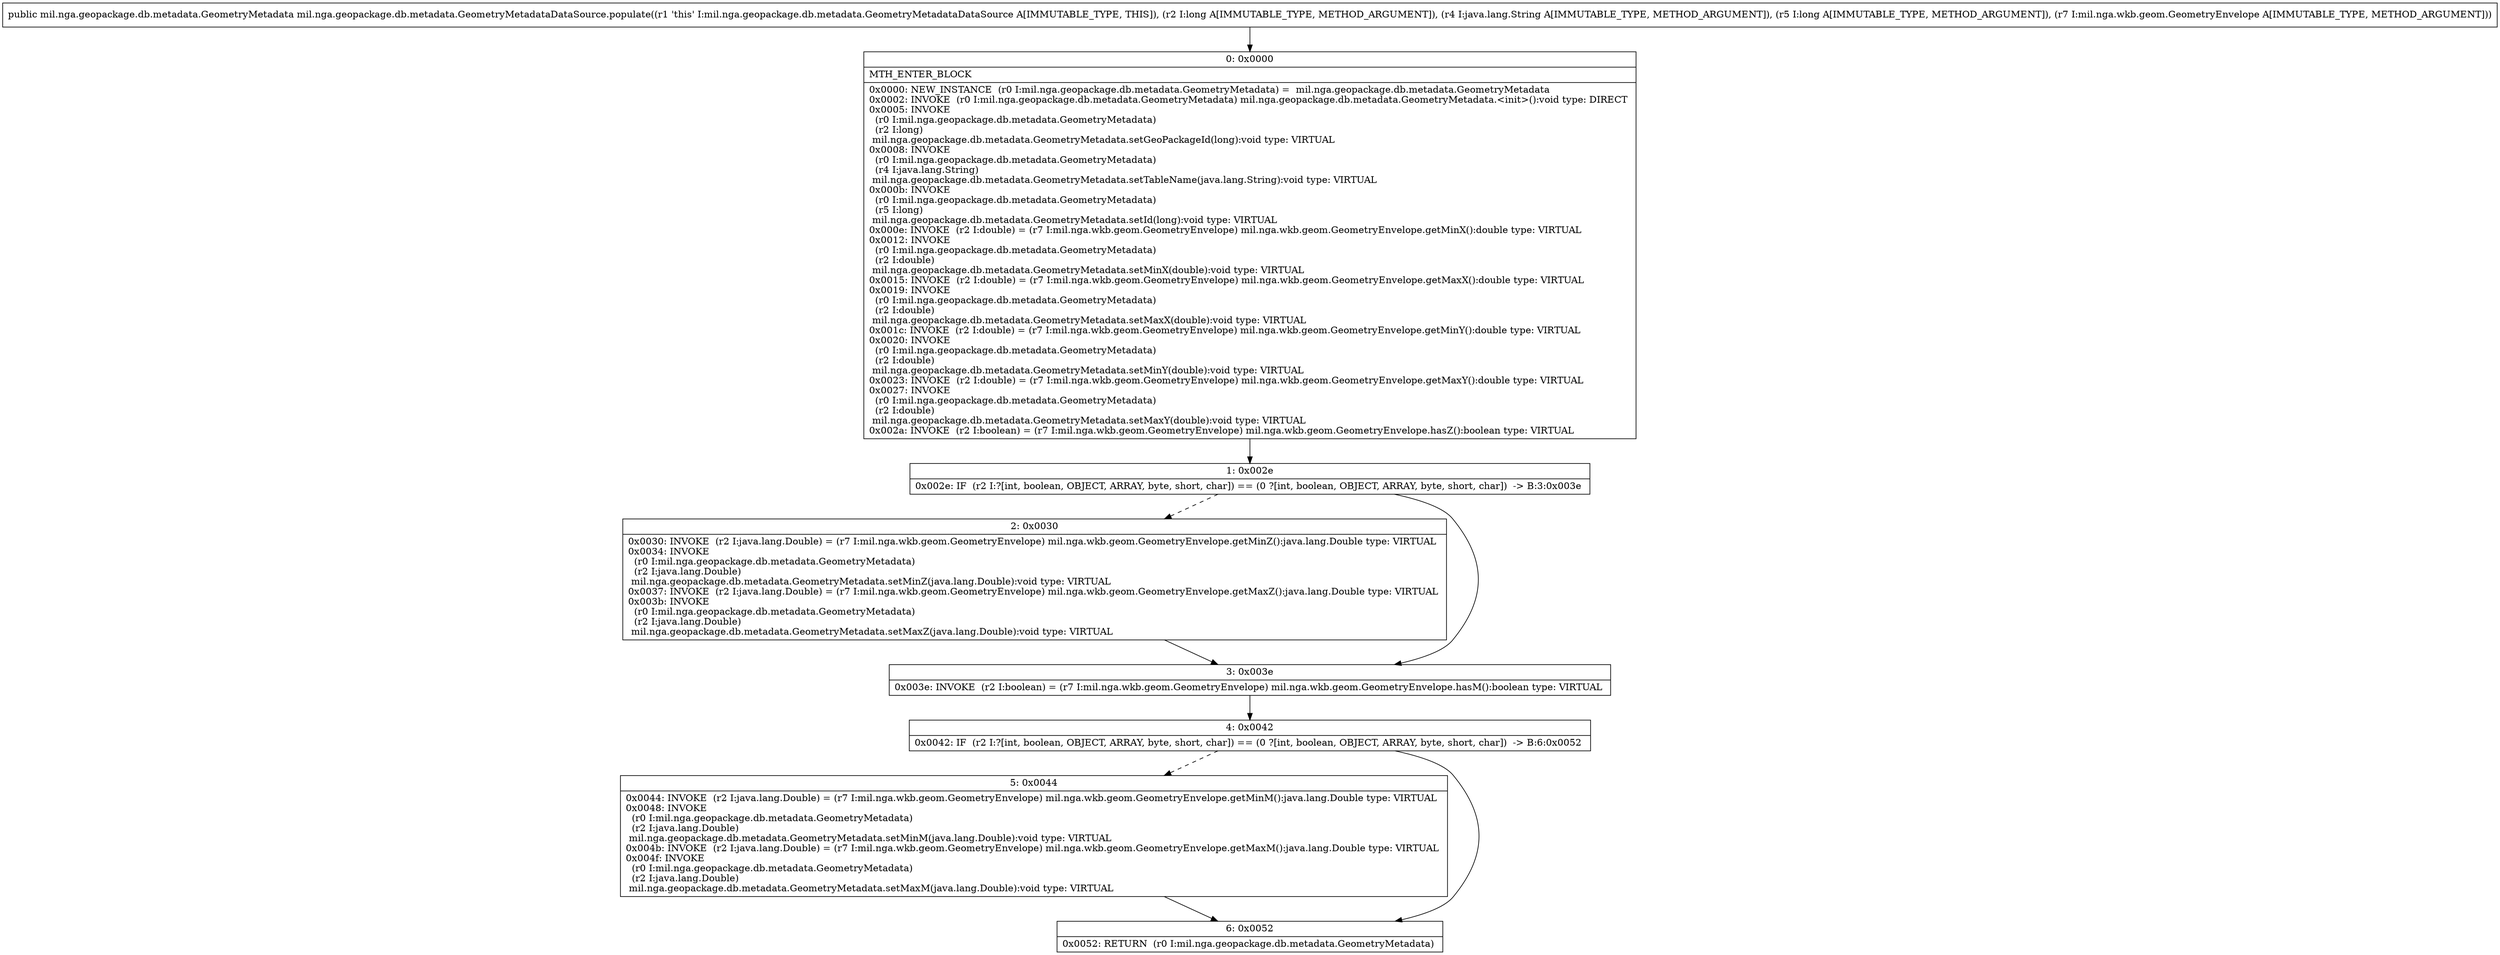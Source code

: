 digraph "CFG formil.nga.geopackage.db.metadata.GeometryMetadataDataSource.populate(JLjava\/lang\/String;JLmil\/nga\/wkb\/geom\/GeometryEnvelope;)Lmil\/nga\/geopackage\/db\/metadata\/GeometryMetadata;" {
Node_0 [shape=record,label="{0\:\ 0x0000|MTH_ENTER_BLOCK\l|0x0000: NEW_INSTANCE  (r0 I:mil.nga.geopackage.db.metadata.GeometryMetadata) =  mil.nga.geopackage.db.metadata.GeometryMetadata \l0x0002: INVOKE  (r0 I:mil.nga.geopackage.db.metadata.GeometryMetadata) mil.nga.geopackage.db.metadata.GeometryMetadata.\<init\>():void type: DIRECT \l0x0005: INVOKE  \l  (r0 I:mil.nga.geopackage.db.metadata.GeometryMetadata)\l  (r2 I:long)\l mil.nga.geopackage.db.metadata.GeometryMetadata.setGeoPackageId(long):void type: VIRTUAL \l0x0008: INVOKE  \l  (r0 I:mil.nga.geopackage.db.metadata.GeometryMetadata)\l  (r4 I:java.lang.String)\l mil.nga.geopackage.db.metadata.GeometryMetadata.setTableName(java.lang.String):void type: VIRTUAL \l0x000b: INVOKE  \l  (r0 I:mil.nga.geopackage.db.metadata.GeometryMetadata)\l  (r5 I:long)\l mil.nga.geopackage.db.metadata.GeometryMetadata.setId(long):void type: VIRTUAL \l0x000e: INVOKE  (r2 I:double) = (r7 I:mil.nga.wkb.geom.GeometryEnvelope) mil.nga.wkb.geom.GeometryEnvelope.getMinX():double type: VIRTUAL \l0x0012: INVOKE  \l  (r0 I:mil.nga.geopackage.db.metadata.GeometryMetadata)\l  (r2 I:double)\l mil.nga.geopackage.db.metadata.GeometryMetadata.setMinX(double):void type: VIRTUAL \l0x0015: INVOKE  (r2 I:double) = (r7 I:mil.nga.wkb.geom.GeometryEnvelope) mil.nga.wkb.geom.GeometryEnvelope.getMaxX():double type: VIRTUAL \l0x0019: INVOKE  \l  (r0 I:mil.nga.geopackage.db.metadata.GeometryMetadata)\l  (r2 I:double)\l mil.nga.geopackage.db.metadata.GeometryMetadata.setMaxX(double):void type: VIRTUAL \l0x001c: INVOKE  (r2 I:double) = (r7 I:mil.nga.wkb.geom.GeometryEnvelope) mil.nga.wkb.geom.GeometryEnvelope.getMinY():double type: VIRTUAL \l0x0020: INVOKE  \l  (r0 I:mil.nga.geopackage.db.metadata.GeometryMetadata)\l  (r2 I:double)\l mil.nga.geopackage.db.metadata.GeometryMetadata.setMinY(double):void type: VIRTUAL \l0x0023: INVOKE  (r2 I:double) = (r7 I:mil.nga.wkb.geom.GeometryEnvelope) mil.nga.wkb.geom.GeometryEnvelope.getMaxY():double type: VIRTUAL \l0x0027: INVOKE  \l  (r0 I:mil.nga.geopackage.db.metadata.GeometryMetadata)\l  (r2 I:double)\l mil.nga.geopackage.db.metadata.GeometryMetadata.setMaxY(double):void type: VIRTUAL \l0x002a: INVOKE  (r2 I:boolean) = (r7 I:mil.nga.wkb.geom.GeometryEnvelope) mil.nga.wkb.geom.GeometryEnvelope.hasZ():boolean type: VIRTUAL \l}"];
Node_1 [shape=record,label="{1\:\ 0x002e|0x002e: IF  (r2 I:?[int, boolean, OBJECT, ARRAY, byte, short, char]) == (0 ?[int, boolean, OBJECT, ARRAY, byte, short, char])  \-\> B:3:0x003e \l}"];
Node_2 [shape=record,label="{2\:\ 0x0030|0x0030: INVOKE  (r2 I:java.lang.Double) = (r7 I:mil.nga.wkb.geom.GeometryEnvelope) mil.nga.wkb.geom.GeometryEnvelope.getMinZ():java.lang.Double type: VIRTUAL \l0x0034: INVOKE  \l  (r0 I:mil.nga.geopackage.db.metadata.GeometryMetadata)\l  (r2 I:java.lang.Double)\l mil.nga.geopackage.db.metadata.GeometryMetadata.setMinZ(java.lang.Double):void type: VIRTUAL \l0x0037: INVOKE  (r2 I:java.lang.Double) = (r7 I:mil.nga.wkb.geom.GeometryEnvelope) mil.nga.wkb.geom.GeometryEnvelope.getMaxZ():java.lang.Double type: VIRTUAL \l0x003b: INVOKE  \l  (r0 I:mil.nga.geopackage.db.metadata.GeometryMetadata)\l  (r2 I:java.lang.Double)\l mil.nga.geopackage.db.metadata.GeometryMetadata.setMaxZ(java.lang.Double):void type: VIRTUAL \l}"];
Node_3 [shape=record,label="{3\:\ 0x003e|0x003e: INVOKE  (r2 I:boolean) = (r7 I:mil.nga.wkb.geom.GeometryEnvelope) mil.nga.wkb.geom.GeometryEnvelope.hasM():boolean type: VIRTUAL \l}"];
Node_4 [shape=record,label="{4\:\ 0x0042|0x0042: IF  (r2 I:?[int, boolean, OBJECT, ARRAY, byte, short, char]) == (0 ?[int, boolean, OBJECT, ARRAY, byte, short, char])  \-\> B:6:0x0052 \l}"];
Node_5 [shape=record,label="{5\:\ 0x0044|0x0044: INVOKE  (r2 I:java.lang.Double) = (r7 I:mil.nga.wkb.geom.GeometryEnvelope) mil.nga.wkb.geom.GeometryEnvelope.getMinM():java.lang.Double type: VIRTUAL \l0x0048: INVOKE  \l  (r0 I:mil.nga.geopackage.db.metadata.GeometryMetadata)\l  (r2 I:java.lang.Double)\l mil.nga.geopackage.db.metadata.GeometryMetadata.setMinM(java.lang.Double):void type: VIRTUAL \l0x004b: INVOKE  (r2 I:java.lang.Double) = (r7 I:mil.nga.wkb.geom.GeometryEnvelope) mil.nga.wkb.geom.GeometryEnvelope.getMaxM():java.lang.Double type: VIRTUAL \l0x004f: INVOKE  \l  (r0 I:mil.nga.geopackage.db.metadata.GeometryMetadata)\l  (r2 I:java.lang.Double)\l mil.nga.geopackage.db.metadata.GeometryMetadata.setMaxM(java.lang.Double):void type: VIRTUAL \l}"];
Node_6 [shape=record,label="{6\:\ 0x0052|0x0052: RETURN  (r0 I:mil.nga.geopackage.db.metadata.GeometryMetadata) \l}"];
MethodNode[shape=record,label="{public mil.nga.geopackage.db.metadata.GeometryMetadata mil.nga.geopackage.db.metadata.GeometryMetadataDataSource.populate((r1 'this' I:mil.nga.geopackage.db.metadata.GeometryMetadataDataSource A[IMMUTABLE_TYPE, THIS]), (r2 I:long A[IMMUTABLE_TYPE, METHOD_ARGUMENT]), (r4 I:java.lang.String A[IMMUTABLE_TYPE, METHOD_ARGUMENT]), (r5 I:long A[IMMUTABLE_TYPE, METHOD_ARGUMENT]), (r7 I:mil.nga.wkb.geom.GeometryEnvelope A[IMMUTABLE_TYPE, METHOD_ARGUMENT])) }"];
MethodNode -> Node_0;
Node_0 -> Node_1;
Node_1 -> Node_2[style=dashed];
Node_1 -> Node_3;
Node_2 -> Node_3;
Node_3 -> Node_4;
Node_4 -> Node_5[style=dashed];
Node_4 -> Node_6;
Node_5 -> Node_6;
}

